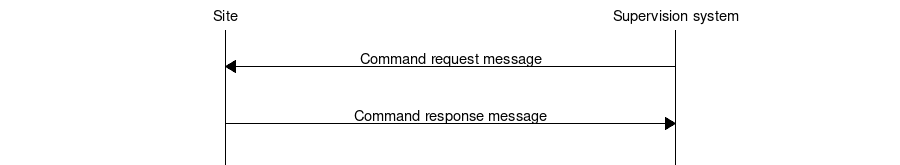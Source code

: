 # MSC for Command request/response

msc {
  hscale = "1.5", arcgradient = "0";

  Site, "Supervision system";

  |||;
  Site<="Supervision system" [ label = "Command request message" ];
  |||;
  Site=>"Supervision system" [ label = "Command response message" ];
  |||;
}
